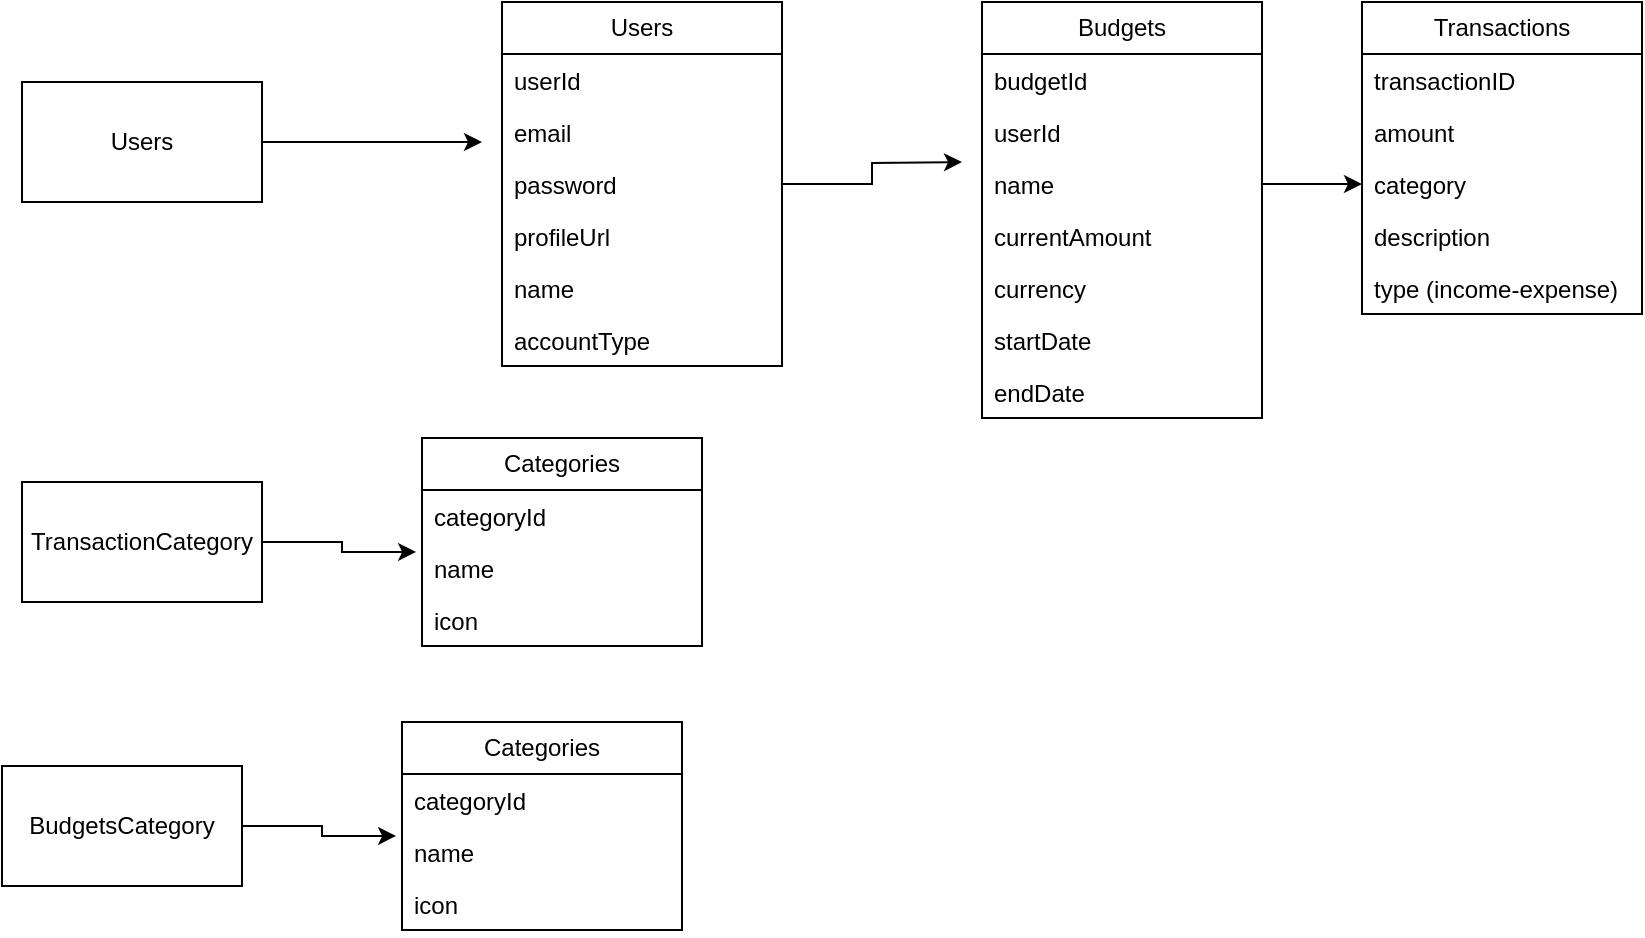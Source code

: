 <mxfile version="24.0.2" type="device">
  <diagram name="Page-1" id="Hpi-WGGuNqsCWZdkUorT">
    <mxGraphModel dx="2049" dy="693" grid="1" gridSize="10" guides="1" tooltips="1" connect="1" arrows="1" fold="1" page="1" pageScale="1" pageWidth="850" pageHeight="1100" math="0" shadow="0">
      <root>
        <mxCell id="0" />
        <mxCell id="1" parent="0" />
        <mxCell id="L3erignEHI4VoTAozr4C-4" value="" style="edgeStyle=orthogonalEdgeStyle;rounded=0;orthogonalLoop=1;jettySize=auto;html=1;" edge="1" parent="1" source="L3erignEHI4VoTAozr4C-1">
          <mxGeometry relative="1" as="geometry">
            <mxPoint x="200" y="120" as="targetPoint" />
          </mxGeometry>
        </mxCell>
        <mxCell id="L3erignEHI4VoTAozr4C-1" value="Users" style="rounded=0;whiteSpace=wrap;html=1;" vertex="1" parent="1">
          <mxGeometry x="-30" y="90" width="120" height="60" as="geometry" />
        </mxCell>
        <mxCell id="L3erignEHI4VoTAozr4C-2" value="TransactionCategory" style="rounded=0;whiteSpace=wrap;html=1;" vertex="1" parent="1">
          <mxGeometry x="-30" y="290" width="120" height="60" as="geometry" />
        </mxCell>
        <mxCell id="L3erignEHI4VoTAozr4C-19" style="edgeStyle=orthogonalEdgeStyle;rounded=0;orthogonalLoop=1;jettySize=auto;html=1;" edge="1" parent="1" source="L3erignEHI4VoTAozr4C-8">
          <mxGeometry relative="1" as="geometry">
            <mxPoint x="440" y="130" as="targetPoint" />
          </mxGeometry>
        </mxCell>
        <mxCell id="L3erignEHI4VoTAozr4C-8" value="Users" style="swimlane;fontStyle=0;childLayout=stackLayout;horizontal=1;startSize=26;fillColor=none;horizontalStack=0;resizeParent=1;resizeParentMax=0;resizeLast=0;collapsible=1;marginBottom=0;whiteSpace=wrap;html=1;" vertex="1" parent="1">
          <mxGeometry x="210" y="50" width="140" height="182" as="geometry" />
        </mxCell>
        <mxCell id="L3erignEHI4VoTAozr4C-9" value="userId" style="text;strokeColor=none;fillColor=none;align=left;verticalAlign=top;spacingLeft=4;spacingRight=4;overflow=hidden;rotatable=0;points=[[0,0.5],[1,0.5]];portConstraint=eastwest;whiteSpace=wrap;html=1;" vertex="1" parent="L3erignEHI4VoTAozr4C-8">
          <mxGeometry y="26" width="140" height="26" as="geometry" />
        </mxCell>
        <mxCell id="L3erignEHI4VoTAozr4C-10" value="email" style="text;strokeColor=none;fillColor=none;align=left;verticalAlign=top;spacingLeft=4;spacingRight=4;overflow=hidden;rotatable=0;points=[[0,0.5],[1,0.5]];portConstraint=eastwest;whiteSpace=wrap;html=1;" vertex="1" parent="L3erignEHI4VoTAozr4C-8">
          <mxGeometry y="52" width="140" height="26" as="geometry" />
        </mxCell>
        <mxCell id="L3erignEHI4VoTAozr4C-11" value="password" style="text;strokeColor=none;fillColor=none;align=left;verticalAlign=top;spacingLeft=4;spacingRight=4;overflow=hidden;rotatable=0;points=[[0,0.5],[1,0.5]];portConstraint=eastwest;whiteSpace=wrap;html=1;" vertex="1" parent="L3erignEHI4VoTAozr4C-8">
          <mxGeometry y="78" width="140" height="26" as="geometry" />
        </mxCell>
        <mxCell id="L3erignEHI4VoTAozr4C-16" value="profileUrl" style="text;strokeColor=none;fillColor=none;align=left;verticalAlign=top;spacingLeft=4;spacingRight=4;overflow=hidden;rotatable=0;points=[[0,0.5],[1,0.5]];portConstraint=eastwest;whiteSpace=wrap;html=1;" vertex="1" parent="L3erignEHI4VoTAozr4C-8">
          <mxGeometry y="104" width="140" height="26" as="geometry" />
        </mxCell>
        <mxCell id="L3erignEHI4VoTAozr4C-17" value="name" style="text;strokeColor=none;fillColor=none;align=left;verticalAlign=top;spacingLeft=4;spacingRight=4;overflow=hidden;rotatable=0;points=[[0,0.5],[1,0.5]];portConstraint=eastwest;whiteSpace=wrap;html=1;" vertex="1" parent="L3erignEHI4VoTAozr4C-8">
          <mxGeometry y="130" width="140" height="26" as="geometry" />
        </mxCell>
        <mxCell id="L3erignEHI4VoTAozr4C-44" value="accountType" style="text;strokeColor=none;fillColor=none;align=left;verticalAlign=top;spacingLeft=4;spacingRight=4;overflow=hidden;rotatable=0;points=[[0,0.5],[1,0.5]];portConstraint=eastwest;whiteSpace=wrap;html=1;" vertex="1" parent="L3erignEHI4VoTAozr4C-8">
          <mxGeometry y="156" width="140" height="26" as="geometry" />
        </mxCell>
        <mxCell id="L3erignEHI4VoTAozr4C-12" value="Categories" style="swimlane;fontStyle=0;childLayout=stackLayout;horizontal=1;startSize=26;fillColor=none;horizontalStack=0;resizeParent=1;resizeParentMax=0;resizeLast=0;collapsible=1;marginBottom=0;whiteSpace=wrap;html=1;" vertex="1" parent="1">
          <mxGeometry x="170" y="268" width="140" height="104" as="geometry" />
        </mxCell>
        <mxCell id="L3erignEHI4VoTAozr4C-13" value="categoryId" style="text;strokeColor=none;fillColor=none;align=left;verticalAlign=top;spacingLeft=4;spacingRight=4;overflow=hidden;rotatable=0;points=[[0,0.5],[1,0.5]];portConstraint=eastwest;whiteSpace=wrap;html=1;" vertex="1" parent="L3erignEHI4VoTAozr4C-12">
          <mxGeometry y="26" width="140" height="26" as="geometry" />
        </mxCell>
        <mxCell id="L3erignEHI4VoTAozr4C-14" value="name" style="text;strokeColor=none;fillColor=none;align=left;verticalAlign=top;spacingLeft=4;spacingRight=4;overflow=hidden;rotatable=0;points=[[0,0.5],[1,0.5]];portConstraint=eastwest;whiteSpace=wrap;html=1;" vertex="1" parent="L3erignEHI4VoTAozr4C-12">
          <mxGeometry y="52" width="140" height="26" as="geometry" />
        </mxCell>
        <mxCell id="L3erignEHI4VoTAozr4C-15" value="icon" style="text;strokeColor=none;fillColor=none;align=left;verticalAlign=top;spacingLeft=4;spacingRight=4;overflow=hidden;rotatable=0;points=[[0,0.5],[1,0.5]];portConstraint=eastwest;whiteSpace=wrap;html=1;" vertex="1" parent="L3erignEHI4VoTAozr4C-12">
          <mxGeometry y="78" width="140" height="26" as="geometry" />
        </mxCell>
        <mxCell id="L3erignEHI4VoTAozr4C-18" style="edgeStyle=orthogonalEdgeStyle;rounded=0;orthogonalLoop=1;jettySize=auto;html=1;entryX=-0.021;entryY=0.192;entryDx=0;entryDy=0;entryPerimeter=0;" edge="1" parent="1" source="L3erignEHI4VoTAozr4C-2" target="L3erignEHI4VoTAozr4C-14">
          <mxGeometry relative="1" as="geometry" />
        </mxCell>
        <mxCell id="L3erignEHI4VoTAozr4C-20" value="Budgets" style="swimlane;fontStyle=0;childLayout=stackLayout;horizontal=1;startSize=26;fillColor=none;horizontalStack=0;resizeParent=1;resizeParentMax=0;resizeLast=0;collapsible=1;marginBottom=0;whiteSpace=wrap;html=1;" vertex="1" parent="1">
          <mxGeometry x="450" y="50" width="140" height="208" as="geometry" />
        </mxCell>
        <mxCell id="L3erignEHI4VoTAozr4C-21" value="budgetId" style="text;strokeColor=none;fillColor=none;align=left;verticalAlign=top;spacingLeft=4;spacingRight=4;overflow=hidden;rotatable=0;points=[[0,0.5],[1,0.5]];portConstraint=eastwest;whiteSpace=wrap;html=1;" vertex="1" parent="L3erignEHI4VoTAozr4C-20">
          <mxGeometry y="26" width="140" height="26" as="geometry" />
        </mxCell>
        <mxCell id="L3erignEHI4VoTAozr4C-22" value="userId" style="text;strokeColor=none;fillColor=none;align=left;verticalAlign=top;spacingLeft=4;spacingRight=4;overflow=hidden;rotatable=0;points=[[0,0.5],[1,0.5]];portConstraint=eastwest;whiteSpace=wrap;html=1;" vertex="1" parent="L3erignEHI4VoTAozr4C-20">
          <mxGeometry y="52" width="140" height="26" as="geometry" />
        </mxCell>
        <mxCell id="L3erignEHI4VoTAozr4C-23" value="name" style="text;strokeColor=none;fillColor=none;align=left;verticalAlign=top;spacingLeft=4;spacingRight=4;overflow=hidden;rotatable=0;points=[[0,0.5],[1,0.5]];portConstraint=eastwest;whiteSpace=wrap;html=1;" vertex="1" parent="L3erignEHI4VoTAozr4C-20">
          <mxGeometry y="78" width="140" height="26" as="geometry" />
        </mxCell>
        <mxCell id="L3erignEHI4VoTAozr4C-24" value="currentAmount" style="text;strokeColor=none;fillColor=none;align=left;verticalAlign=top;spacingLeft=4;spacingRight=4;overflow=hidden;rotatable=0;points=[[0,0.5],[1,0.5]];portConstraint=eastwest;whiteSpace=wrap;html=1;" vertex="1" parent="L3erignEHI4VoTAozr4C-20">
          <mxGeometry y="104" width="140" height="26" as="geometry" />
        </mxCell>
        <mxCell id="L3erignEHI4VoTAozr4C-25" value="currency" style="text;strokeColor=none;fillColor=none;align=left;verticalAlign=top;spacingLeft=4;spacingRight=4;overflow=hidden;rotatable=0;points=[[0,0.5],[1,0.5]];portConstraint=eastwest;whiteSpace=wrap;html=1;" vertex="1" parent="L3erignEHI4VoTAozr4C-20">
          <mxGeometry y="130" width="140" height="26" as="geometry" />
        </mxCell>
        <mxCell id="L3erignEHI4VoTAozr4C-26" value="startDate" style="text;strokeColor=none;fillColor=none;align=left;verticalAlign=top;spacingLeft=4;spacingRight=4;overflow=hidden;rotatable=0;points=[[0,0.5],[1,0.5]];portConstraint=eastwest;whiteSpace=wrap;html=1;" vertex="1" parent="L3erignEHI4VoTAozr4C-20">
          <mxGeometry y="156" width="140" height="26" as="geometry" />
        </mxCell>
        <mxCell id="L3erignEHI4VoTAozr4C-27" value="endDate" style="text;strokeColor=none;fillColor=none;align=left;verticalAlign=top;spacingLeft=4;spacingRight=4;overflow=hidden;rotatable=0;points=[[0,0.5],[1,0.5]];portConstraint=eastwest;whiteSpace=wrap;html=1;" vertex="1" parent="L3erignEHI4VoTAozr4C-20">
          <mxGeometry y="182" width="140" height="26" as="geometry" />
        </mxCell>
        <mxCell id="L3erignEHI4VoTAozr4C-29" value="Transactions" style="swimlane;fontStyle=0;childLayout=stackLayout;horizontal=1;startSize=26;fillColor=none;horizontalStack=0;resizeParent=1;resizeParentMax=0;resizeLast=0;collapsible=1;marginBottom=0;whiteSpace=wrap;html=1;" vertex="1" parent="1">
          <mxGeometry x="640" y="50" width="140" height="156" as="geometry" />
        </mxCell>
        <mxCell id="L3erignEHI4VoTAozr4C-30" value="transactionID" style="text;strokeColor=none;fillColor=none;align=left;verticalAlign=top;spacingLeft=4;spacingRight=4;overflow=hidden;rotatable=0;points=[[0,0.5],[1,0.5]];portConstraint=eastwest;whiteSpace=wrap;html=1;" vertex="1" parent="L3erignEHI4VoTAozr4C-29">
          <mxGeometry y="26" width="140" height="26" as="geometry" />
        </mxCell>
        <mxCell id="L3erignEHI4VoTAozr4C-31" value="amount" style="text;strokeColor=none;fillColor=none;align=left;verticalAlign=top;spacingLeft=4;spacingRight=4;overflow=hidden;rotatable=0;points=[[0,0.5],[1,0.5]];portConstraint=eastwest;whiteSpace=wrap;html=1;" vertex="1" parent="L3erignEHI4VoTAozr4C-29">
          <mxGeometry y="52" width="140" height="26" as="geometry" />
        </mxCell>
        <mxCell id="L3erignEHI4VoTAozr4C-32" value="category" style="text;strokeColor=none;fillColor=none;align=left;verticalAlign=top;spacingLeft=4;spacingRight=4;overflow=hidden;rotatable=0;points=[[0,0.5],[1,0.5]];portConstraint=eastwest;whiteSpace=wrap;html=1;" vertex="1" parent="L3erignEHI4VoTAozr4C-29">
          <mxGeometry y="78" width="140" height="26" as="geometry" />
        </mxCell>
        <mxCell id="L3erignEHI4VoTAozr4C-33" value="description" style="text;strokeColor=none;fillColor=none;align=left;verticalAlign=top;spacingLeft=4;spacingRight=4;overflow=hidden;rotatable=0;points=[[0,0.5],[1,0.5]];portConstraint=eastwest;whiteSpace=wrap;html=1;" vertex="1" parent="L3erignEHI4VoTAozr4C-29">
          <mxGeometry y="104" width="140" height="26" as="geometry" />
        </mxCell>
        <mxCell id="L3erignEHI4VoTAozr4C-34" value="type (income-expense)" style="text;strokeColor=none;fillColor=none;align=left;verticalAlign=top;spacingLeft=4;spacingRight=4;overflow=hidden;rotatable=0;points=[[0,0.5],[1,0.5]];portConstraint=eastwest;whiteSpace=wrap;html=1;" vertex="1" parent="L3erignEHI4VoTAozr4C-29">
          <mxGeometry y="130" width="140" height="26" as="geometry" />
        </mxCell>
        <mxCell id="L3erignEHI4VoTAozr4C-37" style="edgeStyle=orthogonalEdgeStyle;rounded=0;orthogonalLoop=1;jettySize=auto;html=1;" edge="1" parent="1" source="L3erignEHI4VoTAozr4C-23" target="L3erignEHI4VoTAozr4C-32">
          <mxGeometry relative="1" as="geometry" />
        </mxCell>
        <mxCell id="L3erignEHI4VoTAozr4C-38" value="BudgetsCategory" style="rounded=0;whiteSpace=wrap;html=1;" vertex="1" parent="1">
          <mxGeometry x="-40" y="432" width="120" height="60" as="geometry" />
        </mxCell>
        <mxCell id="L3erignEHI4VoTAozr4C-39" value="Categories" style="swimlane;fontStyle=0;childLayout=stackLayout;horizontal=1;startSize=26;fillColor=none;horizontalStack=0;resizeParent=1;resizeParentMax=0;resizeLast=0;collapsible=1;marginBottom=0;whiteSpace=wrap;html=1;" vertex="1" parent="1">
          <mxGeometry x="160" y="410" width="140" height="104" as="geometry" />
        </mxCell>
        <mxCell id="L3erignEHI4VoTAozr4C-40" value="categoryId" style="text;strokeColor=none;fillColor=none;align=left;verticalAlign=top;spacingLeft=4;spacingRight=4;overflow=hidden;rotatable=0;points=[[0,0.5],[1,0.5]];portConstraint=eastwest;whiteSpace=wrap;html=1;" vertex="1" parent="L3erignEHI4VoTAozr4C-39">
          <mxGeometry y="26" width="140" height="26" as="geometry" />
        </mxCell>
        <mxCell id="L3erignEHI4VoTAozr4C-41" value="name" style="text;strokeColor=none;fillColor=none;align=left;verticalAlign=top;spacingLeft=4;spacingRight=4;overflow=hidden;rotatable=0;points=[[0,0.5],[1,0.5]];portConstraint=eastwest;whiteSpace=wrap;html=1;" vertex="1" parent="L3erignEHI4VoTAozr4C-39">
          <mxGeometry y="52" width="140" height="26" as="geometry" />
        </mxCell>
        <mxCell id="L3erignEHI4VoTAozr4C-42" value="icon" style="text;strokeColor=none;fillColor=none;align=left;verticalAlign=top;spacingLeft=4;spacingRight=4;overflow=hidden;rotatable=0;points=[[0,0.5],[1,0.5]];portConstraint=eastwest;whiteSpace=wrap;html=1;" vertex="1" parent="L3erignEHI4VoTAozr4C-39">
          <mxGeometry y="78" width="140" height="26" as="geometry" />
        </mxCell>
        <mxCell id="L3erignEHI4VoTAozr4C-43" style="edgeStyle=orthogonalEdgeStyle;rounded=0;orthogonalLoop=1;jettySize=auto;html=1;entryX=-0.021;entryY=0.192;entryDx=0;entryDy=0;entryPerimeter=0;" edge="1" source="L3erignEHI4VoTAozr4C-38" target="L3erignEHI4VoTAozr4C-41" parent="1">
          <mxGeometry relative="1" as="geometry" />
        </mxCell>
      </root>
    </mxGraphModel>
  </diagram>
</mxfile>
